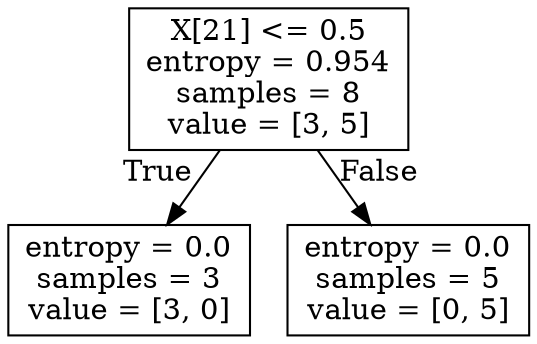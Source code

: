 digraph Tree {
node [shape=box] ;
0 [label="X[21] <= 0.5\nentropy = 0.954\nsamples = 8\nvalue = [3, 5]"] ;
1 [label="entropy = 0.0\nsamples = 3\nvalue = [3, 0]"] ;
0 -> 1 [labeldistance=2.5, labelangle=45, headlabel="True"] ;
2 [label="entropy = 0.0\nsamples = 5\nvalue = [0, 5]"] ;
0 -> 2 [labeldistance=2.5, labelangle=-45, headlabel="False"] ;
}